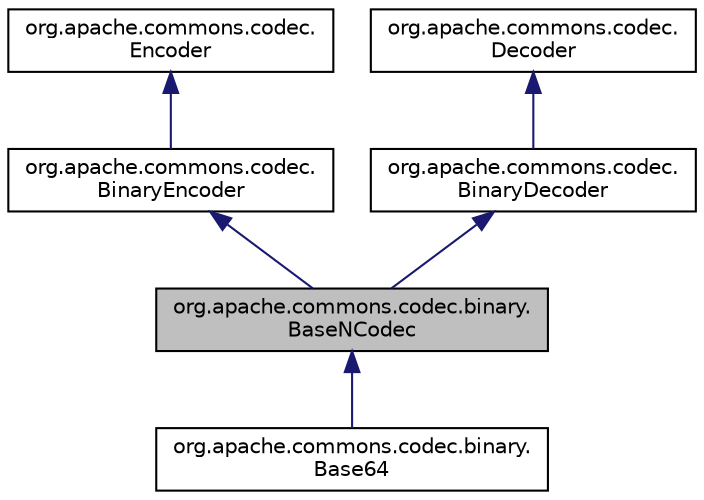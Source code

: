 digraph "org.apache.commons.codec.binary.BaseNCodec"
{
  edge [fontname="Helvetica",fontsize="10",labelfontname="Helvetica",labelfontsize="10"];
  node [fontname="Helvetica",fontsize="10",shape=record];
  Node1 [label="org.apache.commons.codec.binary.\lBaseNCodec",height=0.2,width=0.4,color="black", fillcolor="grey75", style="filled", fontcolor="black"];
  Node2 -> Node1 [dir="back",color="midnightblue",fontsize="10",style="solid",fontname="Helvetica"];
  Node2 [label="org.apache.commons.codec.\lBinaryEncoder",height=0.2,width=0.4,color="black", fillcolor="white", style="filled",URL="$interfaceorg_1_1apache_1_1commons_1_1codec_1_1BinaryEncoder.html"];
  Node3 -> Node2 [dir="back",color="midnightblue",fontsize="10",style="solid",fontname="Helvetica"];
  Node3 [label="org.apache.commons.codec.\lEncoder",height=0.2,width=0.4,color="black", fillcolor="white", style="filled",URL="$interfaceorg_1_1apache_1_1commons_1_1codec_1_1Encoder.html"];
  Node4 -> Node1 [dir="back",color="midnightblue",fontsize="10",style="solid",fontname="Helvetica"];
  Node4 [label="org.apache.commons.codec.\lBinaryDecoder",height=0.2,width=0.4,color="black", fillcolor="white", style="filled",URL="$interfaceorg_1_1apache_1_1commons_1_1codec_1_1BinaryDecoder.html"];
  Node5 -> Node4 [dir="back",color="midnightblue",fontsize="10",style="solid",fontname="Helvetica"];
  Node5 [label="org.apache.commons.codec.\lDecoder",height=0.2,width=0.4,color="black", fillcolor="white", style="filled",URL="$interfaceorg_1_1apache_1_1commons_1_1codec_1_1Decoder.html"];
  Node1 -> Node6 [dir="back",color="midnightblue",fontsize="10",style="solid",fontname="Helvetica"];
  Node6 [label="org.apache.commons.codec.binary.\lBase64",height=0.2,width=0.4,color="black", fillcolor="white", style="filled",URL="$classorg_1_1apache_1_1commons_1_1codec_1_1binary_1_1Base64.html"];
}
